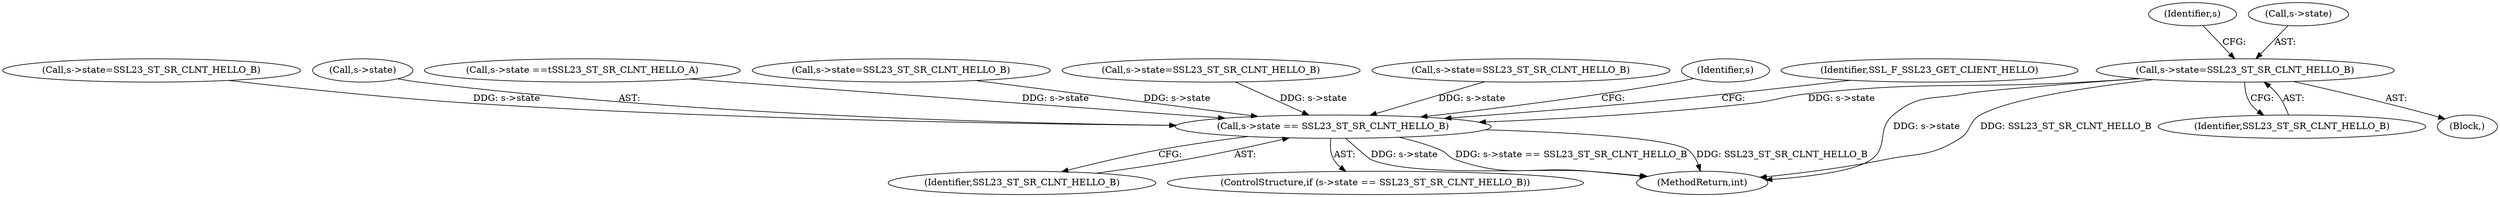 digraph "0_openssl_280b1f1ad12131defcd986676a8fc9717aaa601b@pointer" {
"1000561" [label="(Call,s->state=SSL23_ST_SR_CLNT_HELLO_B)"];
"1000727" [label="(Call,s->state == SSL23_ST_SR_CLNT_HELLO_B)"];
"1000517" [label="(Call,s->state=SSL23_ST_SR_CLNT_HELLO_B)"];
"1000688" [label="(Identifier,s)"];
"1000555" [label="(Block,)"];
"1000761" [label="(MethodReturn,int)"];
"1000731" [label="(Identifier,SSL23_ST_SR_CLNT_HELLO_B)"];
"1000728" [label="(Call,s->state)"];
"1000152" [label="(Call,s->state ==\tSSL23_ST_SR_CLNT_HELLO_A)"];
"1000561" [label="(Call,s->state=SSL23_ST_SR_CLNT_HELLO_B)"];
"1000542" [label="(Call,s->state=SSL23_ST_SR_CLNT_HELLO_B)"];
"1000565" [label="(Identifier,SSL23_ST_SR_CLNT_HELLO_B)"];
"1000580" [label="(Call,s->state=SSL23_ST_SR_CLNT_HELLO_B)"];
"1000611" [label="(Call,s->state=SSL23_ST_SR_CLNT_HELLO_B)"];
"1000562" [label="(Call,s->state)"];
"1000727" [label="(Call,s->state == SSL23_ST_SR_CLNT_HELLO_B)"];
"1000726" [label="(ControlStructure,if (s->state == SSL23_ST_SR_CLNT_HELLO_B))"];
"1000739" [label="(Identifier,s)"];
"1000734" [label="(Identifier,SSL_F_SSL23_GET_CLIENT_HELLO)"];
"1000561" -> "1000555"  [label="AST: "];
"1000561" -> "1000565"  [label="CFG: "];
"1000562" -> "1000561"  [label="AST: "];
"1000565" -> "1000561"  [label="AST: "];
"1000688" -> "1000561"  [label="CFG: "];
"1000561" -> "1000761"  [label="DDG: s->state"];
"1000561" -> "1000761"  [label="DDG: SSL23_ST_SR_CLNT_HELLO_B"];
"1000561" -> "1000727"  [label="DDG: s->state"];
"1000727" -> "1000726"  [label="AST: "];
"1000727" -> "1000731"  [label="CFG: "];
"1000728" -> "1000727"  [label="AST: "];
"1000731" -> "1000727"  [label="AST: "];
"1000734" -> "1000727"  [label="CFG: "];
"1000739" -> "1000727"  [label="CFG: "];
"1000727" -> "1000761"  [label="DDG: s->state == SSL23_ST_SR_CLNT_HELLO_B"];
"1000727" -> "1000761"  [label="DDG: SSL23_ST_SR_CLNT_HELLO_B"];
"1000727" -> "1000761"  [label="DDG: s->state"];
"1000517" -> "1000727"  [label="DDG: s->state"];
"1000152" -> "1000727"  [label="DDG: s->state"];
"1000542" -> "1000727"  [label="DDG: s->state"];
"1000580" -> "1000727"  [label="DDG: s->state"];
"1000611" -> "1000727"  [label="DDG: s->state"];
}
